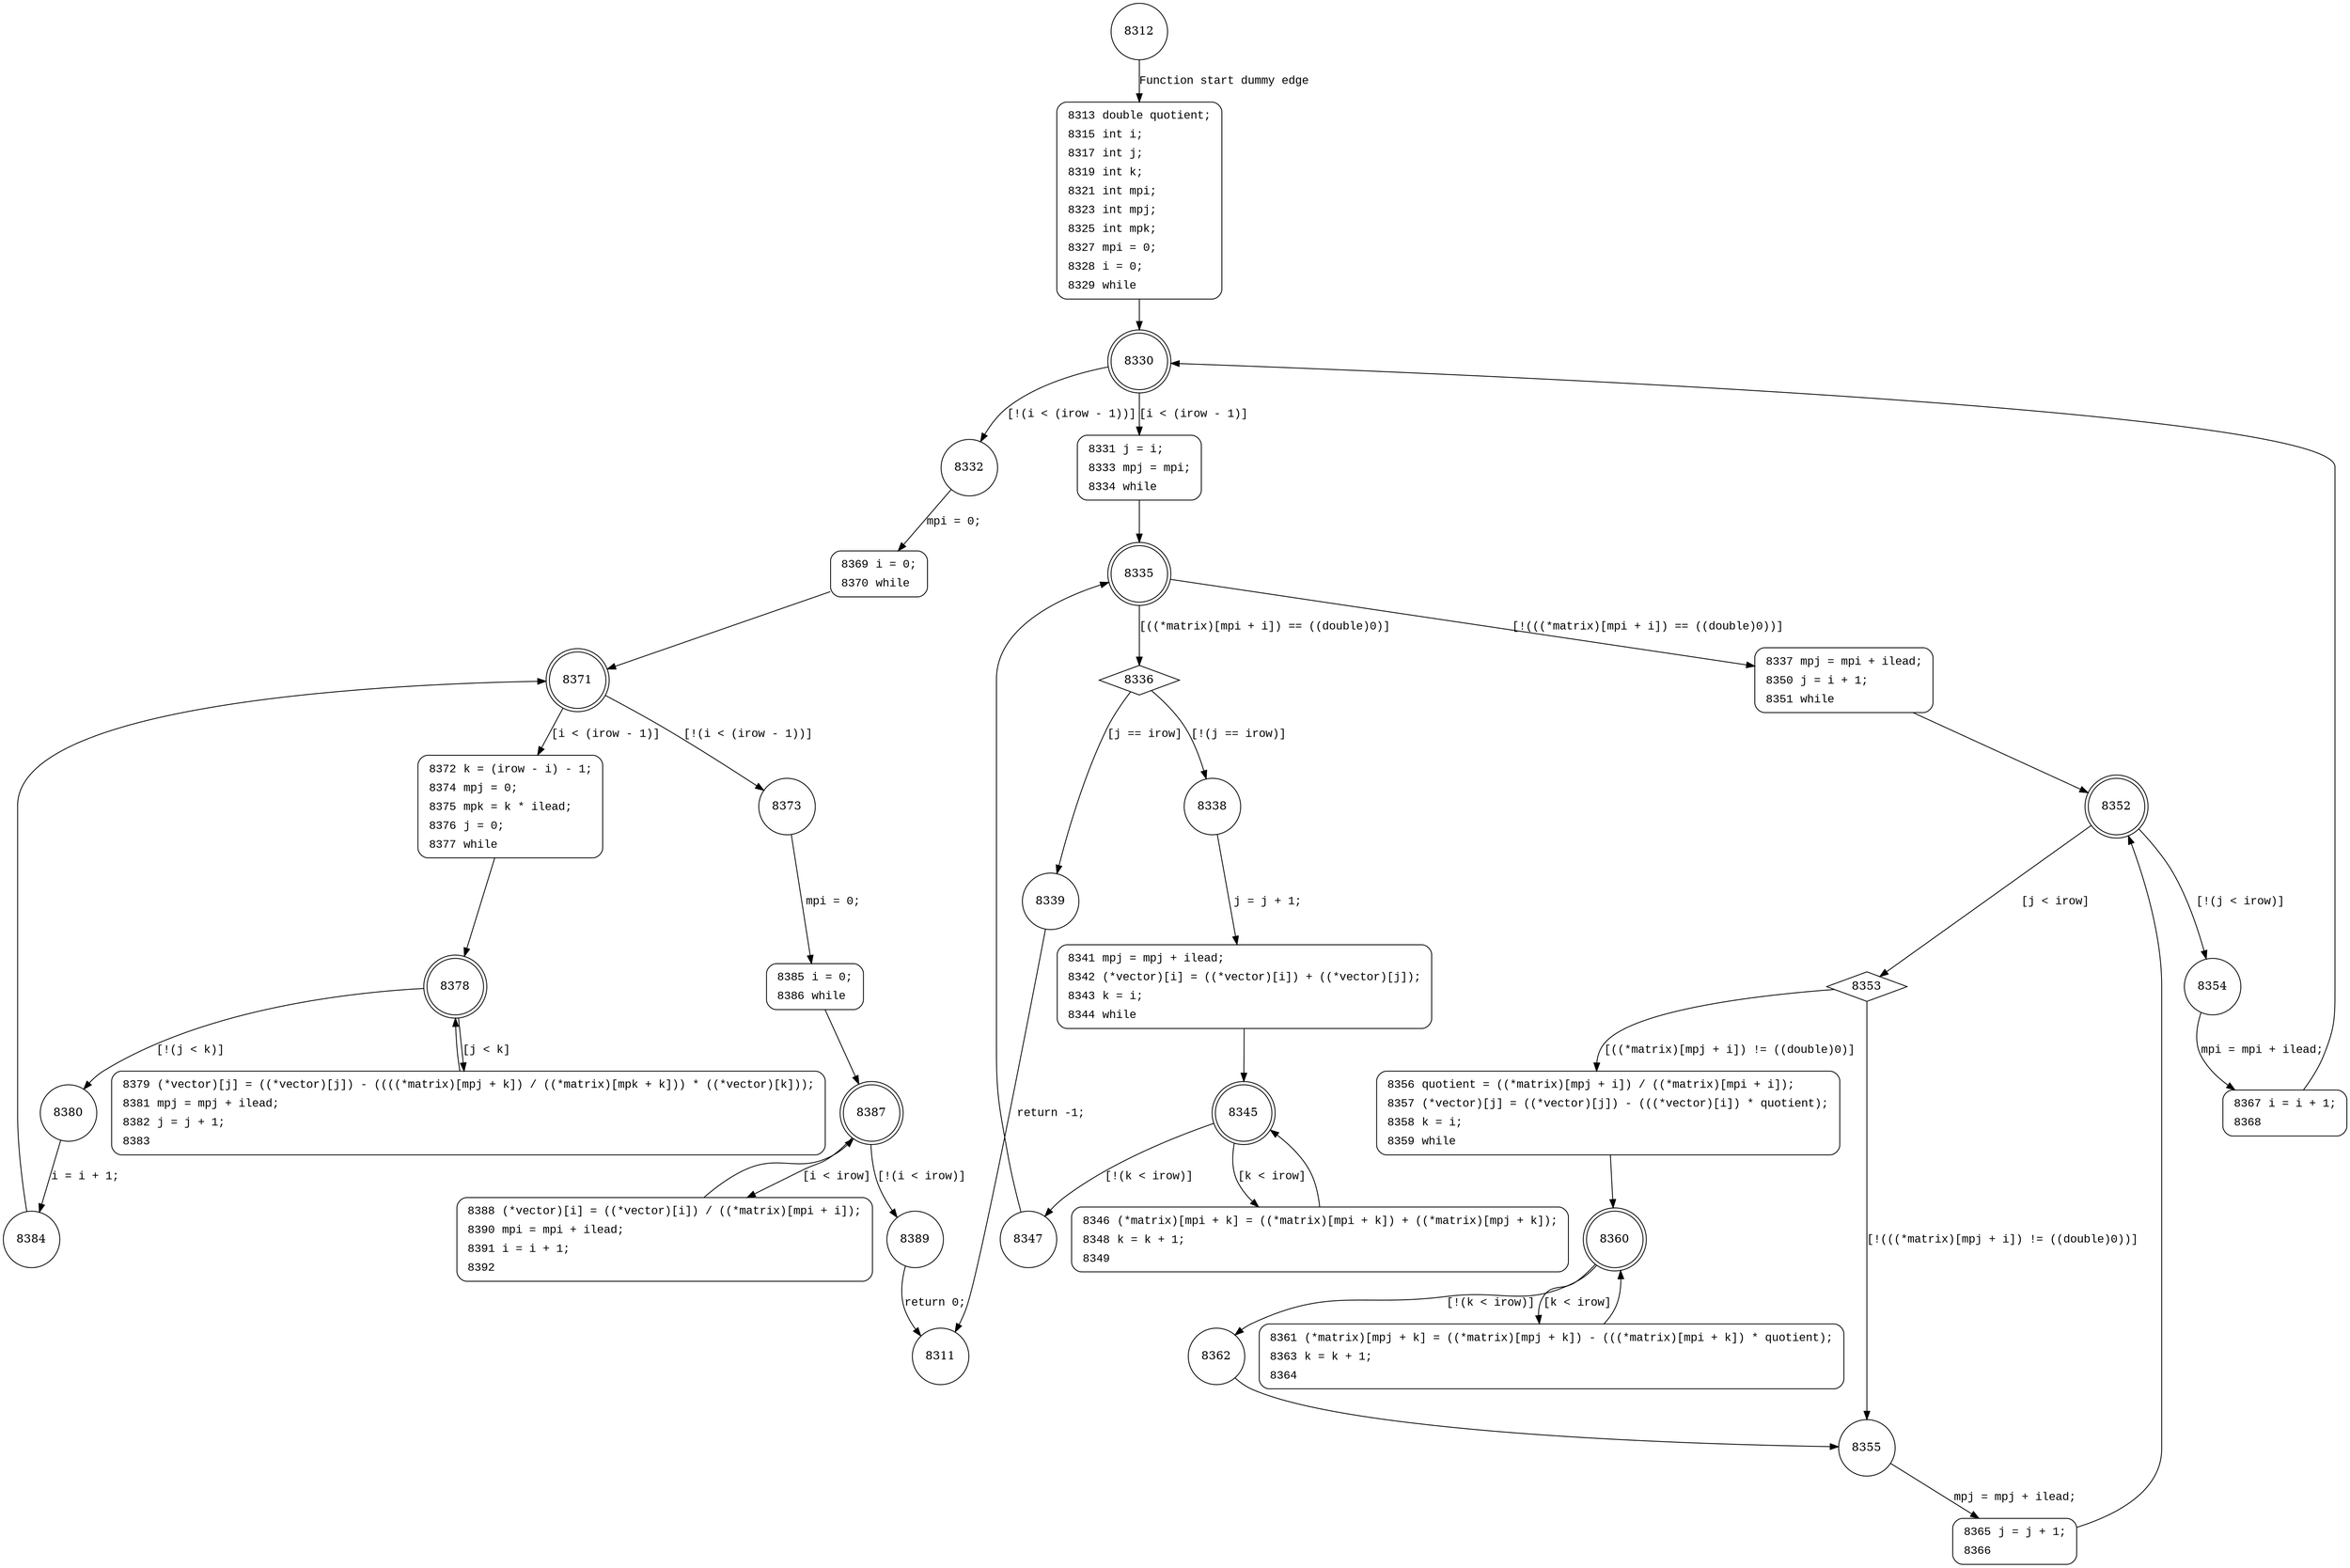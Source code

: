 digraph mom_solve {
8312 [shape="circle"]
8313 [shape="circle"]
8330 [shape="doublecircle"]
8332 [shape="circle"]
8331 [shape="circle"]
8335 [shape="doublecircle"]
8337 [shape="circle"]
8336 [shape="diamond"]
8338 [shape="circle"]
8339 [shape="circle"]
8341 [shape="circle"]
8345 [shape="doublecircle"]
8347 [shape="circle"]
8346 [shape="circle"]
8352 [shape="doublecircle"]
8354 [shape="circle"]
8353 [shape="diamond"]
8355 [shape="circle"]
8356 [shape="circle"]
8360 [shape="doublecircle"]
8362 [shape="circle"]
8361 [shape="circle"]
8365 [shape="circle"]
8367 [shape="circle"]
8369 [shape="circle"]
8371 [shape="doublecircle"]
8373 [shape="circle"]
8372 [shape="circle"]
8378 [shape="doublecircle"]
8380 [shape="circle"]
8379 [shape="circle"]
8384 [shape="circle"]
8385 [shape="circle"]
8387 [shape="doublecircle"]
8389 [shape="circle"]
8388 [shape="circle"]
8311 [shape="circle"]
8313 [style="filled,bold" penwidth="1" fillcolor="white" fontname="Courier New" shape="Mrecord" label=<<table border="0" cellborder="0" cellpadding="3" bgcolor="white"><tr><td align="right">8313</td><td align="left">double quotient;</td></tr><tr><td align="right">8315</td><td align="left">int i;</td></tr><tr><td align="right">8317</td><td align="left">int j;</td></tr><tr><td align="right">8319</td><td align="left">int k;</td></tr><tr><td align="right">8321</td><td align="left">int mpi;</td></tr><tr><td align="right">8323</td><td align="left">int mpj;</td></tr><tr><td align="right">8325</td><td align="left">int mpk;</td></tr><tr><td align="right">8327</td><td align="left">mpi = 0;</td></tr><tr><td align="right">8328</td><td align="left">i = 0;</td></tr><tr><td align="right">8329</td><td align="left">while</td></tr></table>>]
8313 -> 8330[label=""]
8331 [style="filled,bold" penwidth="1" fillcolor="white" fontname="Courier New" shape="Mrecord" label=<<table border="0" cellborder="0" cellpadding="3" bgcolor="white"><tr><td align="right">8331</td><td align="left">j = i;</td></tr><tr><td align="right">8333</td><td align="left">mpj = mpi;</td></tr><tr><td align="right">8334</td><td align="left">while</td></tr></table>>]
8331 -> 8335[label=""]
8341 [style="filled,bold" penwidth="1" fillcolor="white" fontname="Courier New" shape="Mrecord" label=<<table border="0" cellborder="0" cellpadding="3" bgcolor="white"><tr><td align="right">8341</td><td align="left">mpj = mpj + ilead;</td></tr><tr><td align="right">8342</td><td align="left">(*vector)[i] = ((*vector)[i]) + ((*vector)[j]);</td></tr><tr><td align="right">8343</td><td align="left">k = i;</td></tr><tr><td align="right">8344</td><td align="left">while</td></tr></table>>]
8341 -> 8345[label=""]
8346 [style="filled,bold" penwidth="1" fillcolor="white" fontname="Courier New" shape="Mrecord" label=<<table border="0" cellborder="0" cellpadding="3" bgcolor="white"><tr><td align="right">8346</td><td align="left">(*matrix)[mpi + k] = ((*matrix)[mpi + k]) + ((*matrix)[mpj + k]);</td></tr><tr><td align="right">8348</td><td align="left">k = k + 1;</td></tr><tr><td align="right">8349</td><td align="left"></td></tr></table>>]
8346 -> 8345[label=""]
8337 [style="filled,bold" penwidth="1" fillcolor="white" fontname="Courier New" shape="Mrecord" label=<<table border="0" cellborder="0" cellpadding="3" bgcolor="white"><tr><td align="right">8337</td><td align="left">mpj = mpi + ilead;</td></tr><tr><td align="right">8350</td><td align="left">j = i + 1;</td></tr><tr><td align="right">8351</td><td align="left">while</td></tr></table>>]
8337 -> 8352[label=""]
8356 [style="filled,bold" penwidth="1" fillcolor="white" fontname="Courier New" shape="Mrecord" label=<<table border="0" cellborder="0" cellpadding="3" bgcolor="white"><tr><td align="right">8356</td><td align="left">quotient = ((*matrix)[mpj + i]) / ((*matrix)[mpi + i]);</td></tr><tr><td align="right">8357</td><td align="left">(*vector)[j] = ((*vector)[j]) - (((*vector)[i]) * quotient);</td></tr><tr><td align="right">8358</td><td align="left">k = i;</td></tr><tr><td align="right">8359</td><td align="left">while</td></tr></table>>]
8356 -> 8360[label=""]
8361 [style="filled,bold" penwidth="1" fillcolor="white" fontname="Courier New" shape="Mrecord" label=<<table border="0" cellborder="0" cellpadding="3" bgcolor="white"><tr><td align="right">8361</td><td align="left">(*matrix)[mpj + k] = ((*matrix)[mpj + k]) - (((*matrix)[mpi + k]) * quotient);</td></tr><tr><td align="right">8363</td><td align="left">k = k + 1;</td></tr><tr><td align="right">8364</td><td align="left"></td></tr></table>>]
8361 -> 8360[label=""]
8365 [style="filled,bold" penwidth="1" fillcolor="white" fontname="Courier New" shape="Mrecord" label=<<table border="0" cellborder="0" cellpadding="3" bgcolor="white"><tr><td align="right">8365</td><td align="left">j = j + 1;</td></tr><tr><td align="right">8366</td><td align="left"></td></tr></table>>]
8365 -> 8352[label=""]
8367 [style="filled,bold" penwidth="1" fillcolor="white" fontname="Courier New" shape="Mrecord" label=<<table border="0" cellborder="0" cellpadding="3" bgcolor="white"><tr><td align="right">8367</td><td align="left">i = i + 1;</td></tr><tr><td align="right">8368</td><td align="left"></td></tr></table>>]
8367 -> 8330[label=""]
8369 [style="filled,bold" penwidth="1" fillcolor="white" fontname="Courier New" shape="Mrecord" label=<<table border="0" cellborder="0" cellpadding="3" bgcolor="white"><tr><td align="right">8369</td><td align="left">i = 0;</td></tr><tr><td align="right">8370</td><td align="left">while</td></tr></table>>]
8369 -> 8371[label=""]
8372 [style="filled,bold" penwidth="1" fillcolor="white" fontname="Courier New" shape="Mrecord" label=<<table border="0" cellborder="0" cellpadding="3" bgcolor="white"><tr><td align="right">8372</td><td align="left">k = (irow - i) - 1;</td></tr><tr><td align="right">8374</td><td align="left">mpj = 0;</td></tr><tr><td align="right">8375</td><td align="left">mpk = k * ilead;</td></tr><tr><td align="right">8376</td><td align="left">j = 0;</td></tr><tr><td align="right">8377</td><td align="left">while</td></tr></table>>]
8372 -> 8378[label=""]
8379 [style="filled,bold" penwidth="1" fillcolor="white" fontname="Courier New" shape="Mrecord" label=<<table border="0" cellborder="0" cellpadding="3" bgcolor="white"><tr><td align="right">8379</td><td align="left">(*vector)[j] = ((*vector)[j]) - ((((*matrix)[mpj + k]) / ((*matrix)[mpk + k])) * ((*vector)[k]));</td></tr><tr><td align="right">8381</td><td align="left">mpj = mpj + ilead;</td></tr><tr><td align="right">8382</td><td align="left">j = j + 1;</td></tr><tr><td align="right">8383</td><td align="left"></td></tr></table>>]
8379 -> 8378[label=""]
8385 [style="filled,bold" penwidth="1" fillcolor="white" fontname="Courier New" shape="Mrecord" label=<<table border="0" cellborder="0" cellpadding="3" bgcolor="white"><tr><td align="right">8385</td><td align="left">i = 0;</td></tr><tr><td align="right">8386</td><td align="left">while</td></tr></table>>]
8385 -> 8387[label=""]
8388 [style="filled,bold" penwidth="1" fillcolor="white" fontname="Courier New" shape="Mrecord" label=<<table border="0" cellborder="0" cellpadding="3" bgcolor="white"><tr><td align="right">8388</td><td align="left">(*vector)[i] = ((*vector)[i]) / ((*matrix)[mpi + i]);</td></tr><tr><td align="right">8390</td><td align="left">mpi = mpi + ilead;</td></tr><tr><td align="right">8391</td><td align="left">i = i + 1;</td></tr><tr><td align="right">8392</td><td align="left"></td></tr></table>>]
8388 -> 8387[label=""]
8312 -> 8313 [label="Function start dummy edge" fontname="Courier New"]
8330 -> 8332 [label="[!(i < (irow - 1))]" fontname="Courier New"]
8330 -> 8331 [label="[i < (irow - 1)]" fontname="Courier New"]
8335 -> 8337 [label="[!(((*matrix)[mpi + i]) == ((double)0))]" fontname="Courier New"]
8335 -> 8336 [label="[((*matrix)[mpi + i]) == ((double)0)]" fontname="Courier New"]
8336 -> 8338 [label="[!(j == irow)]" fontname="Courier New"]
8336 -> 8339 [label="[j == irow]" fontname="Courier New"]
8338 -> 8341 [label="j = j + 1;" fontname="Courier New"]
8345 -> 8347 [label="[!(k < irow)]" fontname="Courier New"]
8345 -> 8346 [label="[k < irow]" fontname="Courier New"]
8347 -> 8335 [label="" fontname="Courier New"]
8352 -> 8354 [label="[!(j < irow)]" fontname="Courier New"]
8352 -> 8353 [label="[j < irow]" fontname="Courier New"]
8353 -> 8355 [label="[!(((*matrix)[mpj + i]) != ((double)0))]" fontname="Courier New"]
8353 -> 8356 [label="[((*matrix)[mpj + i]) != ((double)0)]" fontname="Courier New"]
8360 -> 8362 [label="[!(k < irow)]" fontname="Courier New"]
8360 -> 8361 [label="[k < irow]" fontname="Courier New"]
8362 -> 8355 [label="" fontname="Courier New"]
8355 -> 8365 [label="mpj = mpj + ilead;" fontname="Courier New"]
8354 -> 8367 [label="mpi = mpi + ilead;" fontname="Courier New"]
8332 -> 8369 [label="mpi = 0;" fontname="Courier New"]
8371 -> 8373 [label="[!(i < (irow - 1))]" fontname="Courier New"]
8371 -> 8372 [label="[i < (irow - 1)]" fontname="Courier New"]
8378 -> 8380 [label="[!(j < k)]" fontname="Courier New"]
8378 -> 8379 [label="[j < k]" fontname="Courier New"]
8380 -> 8384 [label="i = i + 1;" fontname="Courier New"]
8373 -> 8385 [label="mpi = 0;" fontname="Courier New"]
8387 -> 8389 [label="[!(i < irow)]" fontname="Courier New"]
8387 -> 8388 [label="[i < irow]" fontname="Courier New"]
8389 -> 8311 [label="return 0;" fontname="Courier New"]
8339 -> 8311 [label="return -1;" fontname="Courier New"]
8384 -> 8371 [label="" fontname="Courier New"]
}